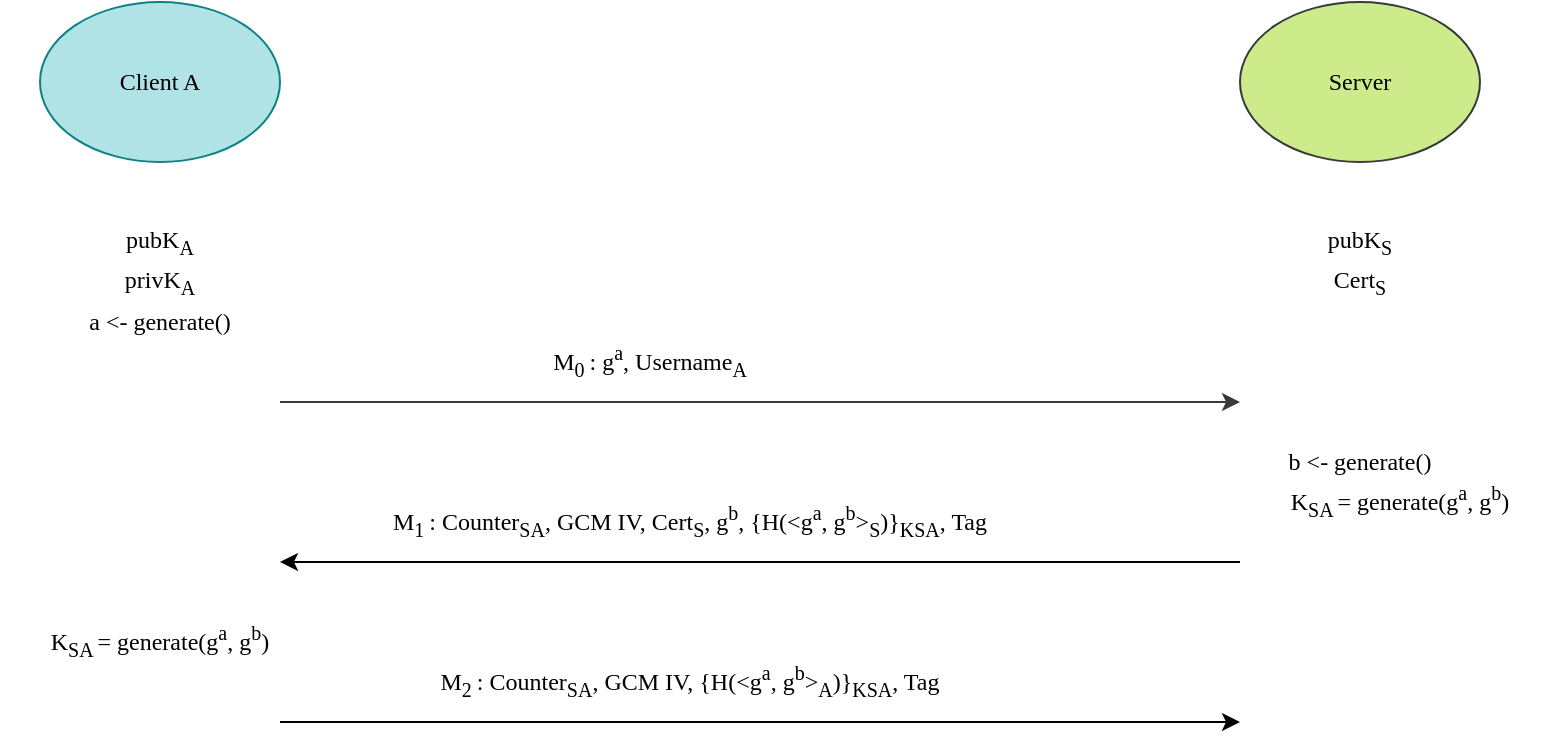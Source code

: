 <mxfile version="14.9.0" type="github" pages="8">
  <diagram id="LhEle41XsYF_ekF16rDQ" name="Log in">
    <mxGraphModel dx="865" dy="408" grid="1" gridSize="10" guides="1" tooltips="1" connect="1" arrows="1" fold="1" page="1" pageScale="1" pageWidth="827" pageHeight="1169" math="0" shadow="0">
      <root>
        <mxCell id="0" />
        <mxCell id="1" parent="0" />
        <mxCell id="uD1TBX6AGUDEOee5m0MO-2" value="Client A" style="ellipse;whiteSpace=wrap;html=1;fontFamily=Times New Roman;fillColor=#b0e3e6;strokeColor=#0e8088;" parent="1" vertex="1">
          <mxGeometry x="40" y="160" width="120" height="80" as="geometry" />
        </mxCell>
        <mxCell id="uD1TBX6AGUDEOee5m0MO-3" value="Server" style="ellipse;whiteSpace=wrap;html=1;fontFamily=Times New Roman;fillColor=#cdeb8b;strokeColor=#36393d;" parent="1" vertex="1">
          <mxGeometry x="640" y="160" width="120" height="80" as="geometry" />
        </mxCell>
        <mxCell id="uD1TBX6AGUDEOee5m0MO-4" value="&lt;div&gt;pubK&lt;sub&gt;A&lt;/sub&gt;&lt;/div&gt;" style="text;html=1;strokeColor=none;fillColor=none;align=center;verticalAlign=middle;whiteSpace=wrap;rounded=0;fontFamily=Times New Roman;" parent="1" vertex="1">
          <mxGeometry x="80" y="270" width="40" height="20" as="geometry" />
        </mxCell>
        <mxCell id="uD1TBX6AGUDEOee5m0MO-5" value="a &amp;lt;- generate()" style="text;html=1;strokeColor=none;fillColor=none;align=center;verticalAlign=middle;whiteSpace=wrap;rounded=0;fontFamily=Times New Roman;" parent="1" vertex="1">
          <mxGeometry x="55" y="310" width="90" height="20" as="geometry" />
        </mxCell>
        <mxCell id="uD1TBX6AGUDEOee5m0MO-6" value="privK&lt;sub&gt;A&lt;/sub&gt;" style="text;html=1;strokeColor=none;fillColor=none;align=center;verticalAlign=middle;whiteSpace=wrap;rounded=0;fontFamily=Times New Roman;" parent="1" vertex="1">
          <mxGeometry x="80" y="290" width="40" height="20" as="geometry" />
        </mxCell>
        <mxCell id="uD1TBX6AGUDEOee5m0MO-7" value="pubK&lt;sub&gt;S&lt;/sub&gt;" style="text;html=1;strokeColor=none;fillColor=none;align=center;verticalAlign=middle;whiteSpace=wrap;rounded=0;fontFamily=Times New Roman;" parent="1" vertex="1">
          <mxGeometry x="680" y="270" width="40" height="20" as="geometry" />
        </mxCell>
        <mxCell id="uD1TBX6AGUDEOee5m0MO-8" value="Cert&lt;sub&gt;S&lt;/sub&gt;" style="text;html=1;strokeColor=none;fillColor=none;align=center;verticalAlign=middle;whiteSpace=wrap;rounded=0;fontFamily=Times New Roman;" parent="1" vertex="1">
          <mxGeometry x="680" y="290" width="40" height="20" as="geometry" />
        </mxCell>
        <mxCell id="uD1TBX6AGUDEOee5m0MO-9" value="" style="endArrow=classic;html=1;fontFamily=Times New Roman;fillColor=#ffcc99;strokeColor=#36393d;" parent="1" edge="1">
          <mxGeometry width="50" height="50" relative="1" as="geometry">
            <mxPoint x="160" y="360" as="sourcePoint" />
            <mxPoint x="640" y="360" as="targetPoint" />
          </mxGeometry>
        </mxCell>
        <mxCell id="uD1TBX6AGUDEOee5m0MO-10" value="M&lt;sub&gt;0 &lt;/sub&gt;: g&lt;sup&gt;a&lt;/sup&gt;, Username&lt;sub&gt;A&lt;/sub&gt;&lt;br&gt;&lt;sub&gt;&lt;/sub&gt;" style="text;html=1;strokeColor=none;fillColor=none;align=center;verticalAlign=middle;whiteSpace=wrap;rounded=0;fontFamily=Times New Roman;" parent="1" vertex="1">
          <mxGeometry x="180" y="330" width="330" height="20" as="geometry" />
        </mxCell>
        <mxCell id="uD1TBX6AGUDEOee5m0MO-11" value="b &amp;lt;- generate()" style="text;html=1;strokeColor=none;fillColor=none;align=center;verticalAlign=middle;whiteSpace=wrap;rounded=0;fontFamily=Times New Roman;" parent="1" vertex="1">
          <mxGeometry x="640" y="380" width="120" height="20" as="geometry" />
        </mxCell>
        <mxCell id="uD1TBX6AGUDEOee5m0MO-12" value="K&lt;sub&gt;SA &lt;/sub&gt;= generate(g&lt;sup&gt;a&lt;/sup&gt;, g&lt;sup&gt;b&lt;/sup&gt;)&lt;br&gt;&lt;sub&gt;&lt;/sub&gt;" style="text;html=1;strokeColor=none;fillColor=none;align=center;verticalAlign=middle;whiteSpace=wrap;rounded=0;fontFamily=Times New Roman;" parent="1" vertex="1">
          <mxGeometry x="640" y="400" width="160" height="20" as="geometry" />
        </mxCell>
        <mxCell id="uD1TBX6AGUDEOee5m0MO-13" value="" style="endArrow=classic;html=1;fontFamily=Times New Roman;" parent="1" edge="1">
          <mxGeometry width="50" height="50" relative="1" as="geometry">
            <mxPoint x="640" y="440" as="sourcePoint" />
            <mxPoint x="160" y="440" as="targetPoint" />
          </mxGeometry>
        </mxCell>
        <mxCell id="uD1TBX6AGUDEOee5m0MO-14" value="M&lt;sub&gt;1 &lt;/sub&gt;: Counter&lt;sub&gt;SA&lt;/sub&gt;, GCM IV, Cert&lt;sub&gt;S&lt;/sub&gt;, g&lt;sup&gt;b&lt;/sup&gt;, {H(&amp;lt;g&lt;sup&gt;a&lt;/sup&gt;, g&lt;sup&gt;b&lt;/sup&gt;&amp;gt;&lt;sub&gt;S&lt;/sub&gt;)}&lt;sub&gt;KSA&lt;/sub&gt;, Tag" style="text;html=1;strokeColor=none;fillColor=none;align=center;verticalAlign=middle;whiteSpace=wrap;rounded=0;fontFamily=Times New Roman;" parent="1" vertex="1">
          <mxGeometry x="190" y="410" width="350" height="20" as="geometry" />
        </mxCell>
        <mxCell id="uD1TBX6AGUDEOee5m0MO-15" value="K&lt;sub&gt;SA &lt;/sub&gt;= generate(g&lt;sup&gt;a&lt;/sup&gt;, g&lt;sup&gt;b&lt;/sup&gt;)&lt;br&gt;&lt;sub&gt;&lt;/sub&gt;" style="text;html=1;strokeColor=none;fillColor=none;align=center;verticalAlign=middle;whiteSpace=wrap;rounded=0;fontFamily=Times New Roman;" parent="1" vertex="1">
          <mxGeometry x="20" y="470" width="160" height="20" as="geometry" />
        </mxCell>
        <mxCell id="uD1TBX6AGUDEOee5m0MO-16" value="" style="endArrow=classic;html=1;fontFamily=Times New Roman;" parent="1" edge="1">
          <mxGeometry width="50" height="50" relative="1" as="geometry">
            <mxPoint x="160" y="520" as="sourcePoint" />
            <mxPoint x="640" y="520" as="targetPoint" />
          </mxGeometry>
        </mxCell>
        <mxCell id="uD1TBX6AGUDEOee5m0MO-17" value="M&lt;sub&gt;2 &lt;/sub&gt;: Counter&lt;sub&gt;SA&lt;/sub&gt;, GCM IV, {H(&amp;lt;g&lt;sup&gt;a&lt;/sup&gt;, g&lt;sup&gt;b&lt;/sup&gt;&amp;gt;&lt;sub&gt;A&lt;/sub&gt;)}&lt;sub&gt;KSA&lt;/sub&gt;, Tag" style="text;html=1;strokeColor=none;fillColor=none;align=center;verticalAlign=middle;whiteSpace=wrap;rounded=0;fontFamily=Times New Roman;" parent="1" vertex="1">
          <mxGeometry x="190" y="490" width="350" height="20" as="geometry" />
        </mxCell>
      </root>
    </mxGraphModel>
  </diagram>
  <diagram id="FhwUpWcg-MCnkNhUiCrb" name="List active users">
    <mxGraphModel dx="734" dy="793" grid="1" gridSize="10" guides="1" tooltips="1" connect="1" arrows="1" fold="1" page="1" pageScale="1" pageWidth="827" pageHeight="1169" math="0" shadow="0">
      <root>
        <mxCell id="H7o45QgiriYexlAKNpfI-0" />
        <mxCell id="H7o45QgiriYexlAKNpfI-1" parent="H7o45QgiriYexlAKNpfI-0" />
        <mxCell id="H7o45QgiriYexlAKNpfI-2" value="List active users" style="rounded=0;whiteSpace=wrap;html=1;" parent="H7o45QgiriYexlAKNpfI-1" vertex="1">
          <mxGeometry x="40" y="40" width="120" height="60" as="geometry" />
        </mxCell>
        <mxCell id="H7o45QgiriYexlAKNpfI-3" value="Client A" style="ellipse;whiteSpace=wrap;html=1;" parent="H7o45QgiriYexlAKNpfI-1" vertex="1">
          <mxGeometry x="40" y="160" width="120" height="80" as="geometry" />
        </mxCell>
        <mxCell id="H7o45QgiriYexlAKNpfI-4" value="Server" style="ellipse;whiteSpace=wrap;html=1;" parent="H7o45QgiriYexlAKNpfI-1" vertex="1">
          <mxGeometry x="640" y="160" width="120" height="80" as="geometry" />
        </mxCell>
        <mxCell id="H7o45QgiriYexlAKNpfI-5" value="&lt;div&gt;K&lt;sub&gt;SA&lt;/sub&gt;&lt;/div&gt;" style="text;html=1;strokeColor=none;fillColor=none;align=center;verticalAlign=middle;whiteSpace=wrap;rounded=0;" parent="H7o45QgiriYexlAKNpfI-1" vertex="1">
          <mxGeometry x="80" y="270" width="40" height="20" as="geometry" />
        </mxCell>
        <mxCell id="H7o45QgiriYexlAKNpfI-6" value="" style="endArrow=classic;html=1;" parent="H7o45QgiriYexlAKNpfI-1" edge="1">
          <mxGeometry width="50" height="50" relative="1" as="geometry">
            <mxPoint x="160" y="360" as="sourcePoint" />
            <mxPoint x="640" y="360" as="targetPoint" />
          </mxGeometry>
        </mxCell>
        <mxCell id="H7o45QgiriYexlAKNpfI-7" value="M&lt;sub&gt;3 &lt;/sub&gt;: count&lt;sub&gt;SA&lt;/sub&gt;, GCM_IV, {usrnm&lt;sub&gt;A&lt;/sub&gt;}&lt;sub&gt;KSA&lt;/sub&gt;, tag&lt;br&gt;&lt;sub&gt;&lt;/sub&gt;" style="text;html=1;strokeColor=none;fillColor=none;align=center;verticalAlign=middle;whiteSpace=wrap;rounded=0;" parent="H7o45QgiriYexlAKNpfI-1" vertex="1">
          <mxGeometry x="188" y="330" width="330" height="20" as="geometry" />
        </mxCell>
        <mxCell id="H7o45QgiriYexlAKNpfI-8" value="" style="endArrow=classic;html=1;" parent="H7o45QgiriYexlAKNpfI-1" edge="1">
          <mxGeometry width="50" height="50" relative="1" as="geometry">
            <mxPoint x="640" y="440" as="sourcePoint" />
            <mxPoint x="160" y="440" as="targetPoint" />
          </mxGeometry>
        </mxCell>
        <mxCell id="H7o45QgiriYexlAKNpfI-9" value="M&lt;sub&gt;4 &lt;/sub&gt;: count&lt;sub&gt;SA&lt;/sub&gt;, GCM_IV, {usrnm&lt;sub&gt;A&lt;/sub&gt;, list_act_usr}&lt;sub&gt;KSA&lt;/sub&gt;, tag&lt;br&gt;&lt;sub&gt;&lt;/sub&gt;" style="text;html=1;strokeColor=none;fillColor=none;align=center;verticalAlign=middle;whiteSpace=wrap;rounded=0;" parent="H7o45QgiriYexlAKNpfI-1" vertex="1">
          <mxGeometry x="188" y="410" width="330" height="20" as="geometry" />
        </mxCell>
        <mxCell id="H7o45QgiriYexlAKNpfI-10" value="&lt;div&gt;K&lt;sub&gt;SA&lt;/sub&gt;&lt;/div&gt;" style="text;html=1;strokeColor=none;fillColor=none;align=center;verticalAlign=middle;whiteSpace=wrap;rounded=0;" parent="H7o45QgiriYexlAKNpfI-1" vertex="1">
          <mxGeometry x="680" y="270" width="40" height="20" as="geometry" />
        </mxCell>
      </root>
    </mxGraphModel>
  </diagram>
  <diagram id="KIE8y7zJoWRbUu2pHSdf" name="Request to talk">
    <mxGraphModel dx="734" dy="793" grid="1" gridSize="10" guides="1" tooltips="1" connect="1" arrows="1" fold="1" page="1" pageScale="1" pageWidth="827" pageHeight="1169" math="0" shadow="0">
      <root>
        <mxCell id="zyYX_dXmBM2zYUuFuZKq-0" />
        <mxCell id="zyYX_dXmBM2zYUuFuZKq-1" parent="zyYX_dXmBM2zYUuFuZKq-0" />
        <mxCell id="zyYX_dXmBM2zYUuFuZKq-2" value="Request to talk" style="rounded=0;whiteSpace=wrap;html=1;" parent="zyYX_dXmBM2zYUuFuZKq-1" vertex="1">
          <mxGeometry x="40" y="40" width="120" height="60" as="geometry" />
        </mxCell>
        <mxCell id="zyYX_dXmBM2zYUuFuZKq-3" value="Client A" style="ellipse;whiteSpace=wrap;html=1;" parent="zyYX_dXmBM2zYUuFuZKq-1" vertex="1">
          <mxGeometry x="40" y="160" width="120" height="80" as="geometry" />
        </mxCell>
        <mxCell id="zyYX_dXmBM2zYUuFuZKq-4" value="Server" style="ellipse;whiteSpace=wrap;html=1;" parent="zyYX_dXmBM2zYUuFuZKq-1" vertex="1">
          <mxGeometry x="640" y="160" width="120" height="80" as="geometry" />
        </mxCell>
        <mxCell id="zyYX_dXmBM2zYUuFuZKq-5" value="&lt;div&gt;K&lt;sub&gt;SA&lt;/sub&gt;&lt;/div&gt;" style="text;html=1;strokeColor=none;fillColor=none;align=center;verticalAlign=middle;whiteSpace=wrap;rounded=0;" parent="zyYX_dXmBM2zYUuFuZKq-1" vertex="1">
          <mxGeometry x="80" y="270" width="40" height="20" as="geometry" />
        </mxCell>
        <mxCell id="zyYX_dXmBM2zYUuFuZKq-6" value="" style="endArrow=classic;html=1;" parent="zyYX_dXmBM2zYUuFuZKq-1" edge="1">
          <mxGeometry width="50" height="50" relative="1" as="geometry">
            <mxPoint x="160" y="360" as="sourcePoint" />
            <mxPoint x="640" y="360" as="targetPoint" />
          </mxGeometry>
        </mxCell>
        <mxCell id="zyYX_dXmBM2zYUuFuZKq-7" value="M&lt;sub&gt;5 &lt;/sub&gt;: count&lt;sub&gt;SA&lt;/sub&gt;, GCM_IV, g&lt;sup&gt;a&#39;&lt;/sup&gt;, {usrnm&lt;sub&gt;A&lt;/sub&gt;, usrnm&lt;sub&gt;B&lt;/sub&gt;}&lt;sub&gt;KSA&lt;/sub&gt;, tag&lt;br&gt;&lt;sub&gt;&lt;/sub&gt;" style="text;html=1;strokeColor=none;fillColor=none;align=center;verticalAlign=middle;whiteSpace=wrap;rounded=0;" parent="zyYX_dXmBM2zYUuFuZKq-1" vertex="1">
          <mxGeometry x="230" y="330" width="330" height="20" as="geometry" />
        </mxCell>
        <mxCell id="zyYX_dXmBM2zYUuFuZKq-8" value="" style="endArrow=classic;html=1;" parent="zyYX_dXmBM2zYUuFuZKq-1" edge="1">
          <mxGeometry width="50" height="50" relative="1" as="geometry">
            <mxPoint x="760" y="400" as="sourcePoint" />
            <mxPoint x="1240" y="400" as="targetPoint" />
          </mxGeometry>
        </mxCell>
        <mxCell id="zyYX_dXmBM2zYUuFuZKq-9" value="&lt;div&gt;K&lt;sub&gt;SA&lt;/sub&gt;&lt;/div&gt;" style="text;html=1;strokeColor=none;fillColor=none;align=center;verticalAlign=middle;whiteSpace=wrap;rounded=0;" parent="zyYX_dXmBM2zYUuFuZKq-1" vertex="1">
          <mxGeometry x="680" y="270" width="40" height="20" as="geometry" />
        </mxCell>
        <mxCell id="zyYX_dXmBM2zYUuFuZKq-10" value="Client B" style="ellipse;whiteSpace=wrap;html=1;" parent="zyYX_dXmBM2zYUuFuZKq-1" vertex="1">
          <mxGeometry x="1240" y="160" width="120" height="80" as="geometry" />
        </mxCell>
        <mxCell id="zyYX_dXmBM2zYUuFuZKq-11" value="&lt;div&gt;K&lt;sub&gt;SB&lt;/sub&gt;&lt;/div&gt;" style="text;html=1;strokeColor=none;fillColor=none;align=center;verticalAlign=middle;whiteSpace=wrap;rounded=0;" parent="zyYX_dXmBM2zYUuFuZKq-1" vertex="1">
          <mxGeometry x="1280" y="270" width="40" height="20" as="geometry" />
        </mxCell>
        <mxCell id="zyYX_dXmBM2zYUuFuZKq-12" value="&lt;div&gt;K&lt;sub&gt;SB&lt;/sub&gt;&lt;/div&gt;" style="text;html=1;strokeColor=none;fillColor=none;align=center;verticalAlign=middle;whiteSpace=wrap;rounded=0;" parent="zyYX_dXmBM2zYUuFuZKq-1" vertex="1">
          <mxGeometry x="680" y="290" width="40" height="20" as="geometry" />
        </mxCell>
        <mxCell id="zyYX_dXmBM2zYUuFuZKq-13" value="a&#39; &amp;lt;- generate()" style="text;html=1;strokeColor=none;fillColor=none;align=center;verticalAlign=middle;whiteSpace=wrap;rounded=0;" parent="zyYX_dXmBM2zYUuFuZKq-1" vertex="1">
          <mxGeometry x="55" y="290" width="90" height="20" as="geometry" />
        </mxCell>
        <mxCell id="zyYX_dXmBM2zYUuFuZKq-14" value="M&lt;sub&gt;6 &lt;/sub&gt;: count&lt;sub&gt;SB&lt;/sub&gt;, GCM_IV, g&lt;sup&gt;a&#39;&lt;/sup&gt;, {usrnm&lt;sub&gt;A&lt;/sub&gt;, usrnm&lt;sub&gt;B&lt;/sub&gt;}&lt;sub&gt;KSB&lt;/sub&gt;, tag&lt;br&gt;&lt;sub&gt;&lt;/sub&gt;" style="text;html=1;strokeColor=none;fillColor=none;align=center;verticalAlign=middle;whiteSpace=wrap;rounded=0;" parent="zyYX_dXmBM2zYUuFuZKq-1" vertex="1">
          <mxGeometry x="827" y="370" width="330" height="20" as="geometry" />
        </mxCell>
      </root>
    </mxGraphModel>
  </diagram>
  <diagram id="A0LU4AbSs2aLFeqk98-N" name="Accept request">
    <mxGraphModel dx="734" dy="793" grid="1" gridSize="10" guides="1" tooltips="1" connect="1" arrows="1" fold="1" page="1" pageScale="1" pageWidth="827" pageHeight="1169" math="0" shadow="0">
      <root>
        <mxCell id="tTUhkLzL1695T1Z43SQa-0" />
        <mxCell id="tTUhkLzL1695T1Z43SQa-1" parent="tTUhkLzL1695T1Z43SQa-0" />
        <mxCell id="OimuBhP0F_zUDiLOYbtP-0" value="Accept request" style="rounded=0;whiteSpace=wrap;html=1;" parent="tTUhkLzL1695T1Z43SQa-1" vertex="1">
          <mxGeometry x="40" y="40" width="120" height="60" as="geometry" />
        </mxCell>
        <mxCell id="OimuBhP0F_zUDiLOYbtP-1" value="Client B" style="ellipse;whiteSpace=wrap;html=1;" parent="tTUhkLzL1695T1Z43SQa-1" vertex="1">
          <mxGeometry x="40" y="160" width="120" height="80" as="geometry" />
        </mxCell>
        <mxCell id="OimuBhP0F_zUDiLOYbtP-2" value="Server" style="ellipse;whiteSpace=wrap;html=1;" parent="tTUhkLzL1695T1Z43SQa-1" vertex="1">
          <mxGeometry x="640" y="160" width="120" height="80" as="geometry" />
        </mxCell>
        <mxCell id="OimuBhP0F_zUDiLOYbtP-3" value="&lt;div&gt;K&lt;sub&gt;SB&lt;/sub&gt;&lt;/div&gt;" style="text;html=1;strokeColor=none;fillColor=none;align=center;verticalAlign=middle;whiteSpace=wrap;rounded=0;" parent="tTUhkLzL1695T1Z43SQa-1" vertex="1">
          <mxGeometry x="80" y="290" width="40" height="20" as="geometry" />
        </mxCell>
        <mxCell id="OimuBhP0F_zUDiLOYbtP-4" value="" style="endArrow=classic;html=1;" parent="tTUhkLzL1695T1Z43SQa-1" edge="1">
          <mxGeometry width="50" height="50" relative="1" as="geometry">
            <mxPoint x="160" y="400" as="sourcePoint" />
            <mxPoint x="640" y="400" as="targetPoint" />
          </mxGeometry>
        </mxCell>
        <mxCell id="OimuBhP0F_zUDiLOYbtP-5" value="M&lt;sub&gt;7 &lt;/sub&gt;: count&lt;sub&gt;SB&lt;/sub&gt;, GCM_IV, g&lt;sup&gt;b&#39;&lt;/sup&gt;, count&lt;sub&gt;AB&lt;/sub&gt;, GCM_IV&lt;sub&gt;AB&lt;/sub&gt;, {H(&amp;lt;g&lt;sup&gt;a&#39;&lt;/sup&gt;, g&lt;sup&gt;b&#39;&lt;/sup&gt;&amp;gt;&lt;sub&gt;B&lt;/sub&gt;)}&lt;sub&gt;KAB&lt;/sub&gt;, tag&lt;sub&gt;AB&lt;/sub&gt;, {usrnm&lt;sub&gt;B&lt;/sub&gt;, usrnm&lt;sub&gt;A&lt;/sub&gt;}&lt;sub&gt;KSB&lt;/sub&gt;, tag&lt;br&gt;&lt;sub&gt;&lt;/sub&gt;" style="text;html=1;strokeColor=none;fillColor=none;align=center;verticalAlign=middle;whiteSpace=wrap;rounded=0;" parent="tTUhkLzL1695T1Z43SQa-1" vertex="1">
          <mxGeometry x="180" y="370" width="440" height="20" as="geometry" />
        </mxCell>
        <mxCell id="OimuBhP0F_zUDiLOYbtP-6" value="" style="endArrow=classic;html=1;" parent="tTUhkLzL1695T1Z43SQa-1" edge="1">
          <mxGeometry width="50" height="50" relative="1" as="geometry">
            <mxPoint x="760" y="440" as="sourcePoint" />
            <mxPoint x="1240" y="440" as="targetPoint" />
          </mxGeometry>
        </mxCell>
        <mxCell id="OimuBhP0F_zUDiLOYbtP-7" value="&lt;div&gt;K&lt;sub&gt;SA&lt;/sub&gt;&lt;/div&gt;" style="text;html=1;strokeColor=none;fillColor=none;align=center;verticalAlign=middle;whiteSpace=wrap;rounded=0;" parent="tTUhkLzL1695T1Z43SQa-1" vertex="1">
          <mxGeometry x="680" y="270" width="40" height="20" as="geometry" />
        </mxCell>
        <mxCell id="OimuBhP0F_zUDiLOYbtP-8" value="Client A" style="ellipse;whiteSpace=wrap;html=1;" parent="tTUhkLzL1695T1Z43SQa-1" vertex="1">
          <mxGeometry x="1240" y="160" width="120" height="80" as="geometry" />
        </mxCell>
        <mxCell id="OimuBhP0F_zUDiLOYbtP-9" value="&lt;div&gt;K&lt;sub&gt;SA&lt;/sub&gt;&lt;/div&gt;" style="text;html=1;strokeColor=none;fillColor=none;align=center;verticalAlign=middle;whiteSpace=wrap;rounded=0;" parent="tTUhkLzL1695T1Z43SQa-1" vertex="1">
          <mxGeometry x="1280" y="290" width="40" height="20" as="geometry" />
        </mxCell>
        <mxCell id="OimuBhP0F_zUDiLOYbtP-10" value="&lt;div&gt;K&lt;sub&gt;SB&lt;/sub&gt;&lt;/div&gt;" style="text;html=1;strokeColor=none;fillColor=none;align=center;verticalAlign=middle;whiteSpace=wrap;rounded=0;" parent="tTUhkLzL1695T1Z43SQa-1" vertex="1">
          <mxGeometry x="680" y="290" width="40" height="20" as="geometry" />
        </mxCell>
        <mxCell id="OimuBhP0F_zUDiLOYbtP-13" value="b&#39; &amp;lt;- generate()" style="text;html=1;strokeColor=none;fillColor=none;align=center;verticalAlign=middle;whiteSpace=wrap;rounded=0;" parent="tTUhkLzL1695T1Z43SQa-1" vertex="1">
          <mxGeometry x="40" y="310" width="120" height="20" as="geometry" />
        </mxCell>
        <mxCell id="OimuBhP0F_zUDiLOYbtP-14" value="K&lt;sub&gt;AB&lt;/sub&gt; = generate(g&lt;sup&gt;a&#39;&lt;/sup&gt;, g&lt;sup&gt;b&#39;&lt;/sup&gt;)" style="text;html=1;strokeColor=none;fillColor=none;align=center;verticalAlign=middle;whiteSpace=wrap;rounded=0;" parent="tTUhkLzL1695T1Z43SQa-1" vertex="1">
          <mxGeometry x="20" y="330" width="160" height="20" as="geometry" />
        </mxCell>
        <mxCell id="OimuBhP0F_zUDiLOYbtP-15" value="M&lt;sub&gt;8 &lt;/sub&gt;: count&lt;sub&gt;SA&lt;/sub&gt;, GCM_IV, g&lt;sup&gt;b&#39;&lt;/sup&gt;, pubK&lt;sub&gt;B&lt;/sub&gt;, count&lt;sub&gt;AB&lt;/sub&gt;, GCM_IV&lt;sub&gt;AB&lt;/sub&gt;, {H(&amp;lt;g&lt;sup&gt;a&#39;&lt;/sup&gt;, g&lt;sup&gt;b&#39;&lt;/sup&gt;&amp;gt;&lt;sub&gt;B&lt;/sub&gt;)}&lt;sub&gt;KAB&lt;/sub&gt;, tag&lt;sub&gt;AB&lt;/sub&gt;, {usrnm&lt;sub&gt;B&lt;/sub&gt;, usrnm&lt;sub&gt;A&lt;/sub&gt;}&lt;sub&gt;KSA&lt;/sub&gt;, tag&lt;br&gt;&lt;sub&gt;&lt;/sub&gt;" style="text;html=1;strokeColor=none;fillColor=none;align=center;verticalAlign=middle;whiteSpace=wrap;rounded=0;" parent="tTUhkLzL1695T1Z43SQa-1" vertex="1">
          <mxGeometry x="760" y="410" width="440" height="20" as="geometry" />
        </mxCell>
        <mxCell id="OimuBhP0F_zUDiLOYbtP-16" value="K&lt;sub&gt;AB&lt;/sub&gt; = generate(g&lt;sup&gt;a&#39;&lt;/sup&gt;, g&lt;sup&gt;b&#39;&lt;/sup&gt;)" style="text;html=1;strokeColor=none;fillColor=none;align=center;verticalAlign=middle;whiteSpace=wrap;rounded=0;" parent="tTUhkLzL1695T1Z43SQa-1" vertex="1">
          <mxGeometry x="1220" y="470" width="160" height="20" as="geometry" />
        </mxCell>
        <mxCell id="OimuBhP0F_zUDiLOYbtP-17" value="" style="endArrow=classic;html=1;" parent="tTUhkLzL1695T1Z43SQa-1" edge="1">
          <mxGeometry width="50" height="50" relative="1" as="geometry">
            <mxPoint x="1240" y="520" as="sourcePoint" />
            <mxPoint x="760" y="520" as="targetPoint" />
          </mxGeometry>
        </mxCell>
        <mxCell id="OimuBhP0F_zUDiLOYbtP-18" value="M&lt;sub&gt;9 &lt;/sub&gt;: count&lt;sub&gt;SA&lt;/sub&gt;, GCM_IV, count&lt;sub&gt;AB&lt;/sub&gt;, GCM_IV&lt;sub&gt;AB&lt;/sub&gt;, {H(&amp;lt;g&lt;sup&gt;a&#39;&lt;/sup&gt;, g&lt;sup&gt;b&#39;&lt;/sup&gt;&amp;gt;&lt;sub&gt;A&lt;/sub&gt;)}&lt;sub&gt;KAB&lt;/sub&gt;, tag&lt;sub&gt;AB&lt;/sub&gt;, {usrnm&lt;sub&gt;A&lt;/sub&gt;, usrnm&lt;sub&gt;B&lt;/sub&gt;}&lt;sub&gt;KSA&lt;/sub&gt;, tag&lt;br&gt;&lt;sub&gt;&lt;/sub&gt;" style="text;html=1;strokeColor=none;fillColor=none;align=center;verticalAlign=middle;whiteSpace=wrap;rounded=0;" parent="tTUhkLzL1695T1Z43SQa-1" vertex="1">
          <mxGeometry x="770" y="480" width="410" height="20" as="geometry" />
        </mxCell>
        <mxCell id="OimuBhP0F_zUDiLOYbtP-19" value="" style="endArrow=classic;html=1;" parent="tTUhkLzL1695T1Z43SQa-1" edge="1">
          <mxGeometry width="50" height="50" relative="1" as="geometry">
            <mxPoint x="640" y="560" as="sourcePoint" />
            <mxPoint x="160" y="560" as="targetPoint" />
          </mxGeometry>
        </mxCell>
        <mxCell id="OimuBhP0F_zUDiLOYbtP-20" value="M&lt;sub&gt;10 &lt;/sub&gt;: count&lt;sub&gt;SB&lt;/sub&gt;, GCM_IV, pubK&lt;sub&gt;A&lt;/sub&gt;, count&lt;sub&gt;AB&lt;/sub&gt;, GCM_IV&lt;sub&gt;AB&lt;/sub&gt;, {H(&amp;lt;g&lt;sup&gt;a&#39;&lt;/sup&gt;, g&lt;sup&gt;b&#39;&lt;/sup&gt;&amp;gt;&lt;sub&gt;A&lt;/sub&gt;)}&lt;sub&gt;KAB&lt;/sub&gt;, tag&lt;sub&gt;AB&lt;/sub&gt;, {usrnm&lt;sub&gt;A&lt;/sub&gt;, usrnm&lt;sub&gt;B&lt;/sub&gt;}&lt;sub&gt;KSB&lt;/sub&gt;, tag&lt;br&gt;&lt;sub&gt;&lt;/sub&gt;" style="text;html=1;strokeColor=none;fillColor=none;align=center;verticalAlign=middle;whiteSpace=wrap;rounded=0;" parent="tTUhkLzL1695T1Z43SQa-1" vertex="1">
          <mxGeometry x="170" y="520" width="410" height="20" as="geometry" />
        </mxCell>
        <mxCell id="OimuBhP0F_zUDiLOYbtP-22" value="pubK&lt;sub&gt;B&lt;/sub&gt;" style="text;html=1;strokeColor=none;fillColor=none;align=center;verticalAlign=middle;whiteSpace=wrap;rounded=0;" parent="tTUhkLzL1695T1Z43SQa-1" vertex="1">
          <mxGeometry x="80" y="270" width="40" height="20" as="geometry" />
        </mxCell>
        <mxCell id="OimuBhP0F_zUDiLOYbtP-23" value="pubK&lt;sub&gt;A&lt;/sub&gt;" style="text;html=1;strokeColor=none;fillColor=none;align=center;verticalAlign=middle;whiteSpace=wrap;rounded=0;" parent="tTUhkLzL1695T1Z43SQa-1" vertex="1">
          <mxGeometry x="1280" y="270" width="40" height="20" as="geometry" />
        </mxCell>
      </root>
    </mxGraphModel>
  </diagram>
  <diagram id="im0a7rpR9fNtSzVjaVaa" name="Deny Request">
    <mxGraphModel dx="734" dy="793" grid="1" gridSize="10" guides="1" tooltips="1" connect="1" arrows="1" fold="1" page="1" pageScale="1" pageWidth="827" pageHeight="1169" math="0" shadow="0">
      <root>
        <mxCell id="wAaxt-7aKrzquq9wWwov-0" />
        <mxCell id="wAaxt-7aKrzquq9wWwov-1" parent="wAaxt-7aKrzquq9wWwov-0" />
        <mxCell id="8vEM-W5zM-D-zcRJEEKR-0" value="Deny request" style="rounded=0;whiteSpace=wrap;html=1;" vertex="1" parent="wAaxt-7aKrzquq9wWwov-1">
          <mxGeometry x="40" y="40" width="120" height="60" as="geometry" />
        </mxCell>
        <mxCell id="8vEM-W5zM-D-zcRJEEKR-1" value="Client B" style="ellipse;whiteSpace=wrap;html=1;" vertex="1" parent="wAaxt-7aKrzquq9wWwov-1">
          <mxGeometry x="40" y="160" width="120" height="80" as="geometry" />
        </mxCell>
        <mxCell id="8vEM-W5zM-D-zcRJEEKR-2" value="Server" style="ellipse;whiteSpace=wrap;html=1;" vertex="1" parent="wAaxt-7aKrzquq9wWwov-1">
          <mxGeometry x="640" y="160" width="120" height="80" as="geometry" />
        </mxCell>
        <mxCell id="8vEM-W5zM-D-zcRJEEKR-3" value="&lt;div&gt;K&lt;sub&gt;SB&lt;/sub&gt;&lt;/div&gt;" style="text;html=1;strokeColor=none;fillColor=none;align=center;verticalAlign=middle;whiteSpace=wrap;rounded=0;" vertex="1" parent="wAaxt-7aKrzquq9wWwov-1">
          <mxGeometry x="80" y="270" width="40" height="20" as="geometry" />
        </mxCell>
        <mxCell id="8vEM-W5zM-D-zcRJEEKR-4" value="" style="endArrow=classic;html=1;" edge="1" parent="wAaxt-7aKrzquq9wWwov-1">
          <mxGeometry width="50" height="50" relative="1" as="geometry">
            <mxPoint x="160" y="360" as="sourcePoint" />
            <mxPoint x="640" y="360" as="targetPoint" />
          </mxGeometry>
        </mxCell>
        <mxCell id="8vEM-W5zM-D-zcRJEEKR-5" value="M&lt;sub&gt;11 &lt;/sub&gt;: count&lt;sub&gt;SB&lt;/sub&gt;, GCM_IV, {usrnm&lt;sub&gt;B&lt;/sub&gt;, usrnm&lt;sub&gt;A&lt;/sub&gt;}&lt;sub&gt;KSB&lt;/sub&gt;, tag&lt;br&gt;&lt;sub&gt;&lt;/sub&gt;" style="text;html=1;strokeColor=none;fillColor=none;align=center;verticalAlign=middle;whiteSpace=wrap;rounded=0;" vertex="1" parent="wAaxt-7aKrzquq9wWwov-1">
          <mxGeometry x="180" y="330" width="440" height="20" as="geometry" />
        </mxCell>
        <mxCell id="8vEM-W5zM-D-zcRJEEKR-6" value="" style="endArrow=classic;html=1;" edge="1" parent="wAaxt-7aKrzquq9wWwov-1">
          <mxGeometry width="50" height="50" relative="1" as="geometry">
            <mxPoint x="760" y="400" as="sourcePoint" />
            <mxPoint x="1240" y="400" as="targetPoint" />
          </mxGeometry>
        </mxCell>
        <mxCell id="8vEM-W5zM-D-zcRJEEKR-7" value="&lt;div&gt;K&lt;sub&gt;SA&lt;/sub&gt;&lt;/div&gt;" style="text;html=1;strokeColor=none;fillColor=none;align=center;verticalAlign=middle;whiteSpace=wrap;rounded=0;" vertex="1" parent="wAaxt-7aKrzquq9wWwov-1">
          <mxGeometry x="680" y="270" width="40" height="20" as="geometry" />
        </mxCell>
        <mxCell id="8vEM-W5zM-D-zcRJEEKR-8" value="Client A" style="ellipse;whiteSpace=wrap;html=1;" vertex="1" parent="wAaxt-7aKrzquq9wWwov-1">
          <mxGeometry x="1240" y="160" width="120" height="80" as="geometry" />
        </mxCell>
        <mxCell id="8vEM-W5zM-D-zcRJEEKR-9" value="&lt;div&gt;K&lt;sub&gt;SA&lt;/sub&gt;&lt;/div&gt;" style="text;html=1;strokeColor=none;fillColor=none;align=center;verticalAlign=middle;whiteSpace=wrap;rounded=0;" vertex="1" parent="wAaxt-7aKrzquq9wWwov-1">
          <mxGeometry x="1280" y="270" width="40" height="20" as="geometry" />
        </mxCell>
        <mxCell id="8vEM-W5zM-D-zcRJEEKR-10" value="&lt;div&gt;K&lt;sub&gt;SB&lt;/sub&gt;&lt;/div&gt;" style="text;html=1;strokeColor=none;fillColor=none;align=center;verticalAlign=middle;whiteSpace=wrap;rounded=0;" vertex="1" parent="wAaxt-7aKrzquq9wWwov-1">
          <mxGeometry x="680" y="290" width="40" height="20" as="geometry" />
        </mxCell>
        <mxCell id="8vEM-W5zM-D-zcRJEEKR-13" value="M&lt;sub&gt;12 &lt;/sub&gt;: count&lt;sub&gt;SA&lt;/sub&gt;, GCM_IV, {usrnm&lt;sub&gt;B&lt;/sub&gt;, usrnm&lt;sub&gt;A&lt;/sub&gt;}&lt;sub&gt;KSA&lt;/sub&gt;, tag&lt;br&gt;&lt;sub&gt;&lt;/sub&gt;" style="text;html=1;strokeColor=none;fillColor=none;align=center;verticalAlign=middle;whiteSpace=wrap;rounded=0;" vertex="1" parent="wAaxt-7aKrzquq9wWwov-1">
          <mxGeometry x="760" y="370" width="440" height="20" as="geometry" />
        </mxCell>
      </root>
    </mxGraphModel>
  </diagram>
  <diagram id="cTqT3_OYHKqR19EoKgiK" name="Chat">
    <mxGraphModel dx="734" dy="793" grid="1" gridSize="10" guides="1" tooltips="1" connect="1" arrows="1" fold="1" page="1" pageScale="1" pageWidth="827" pageHeight="1169" math="0" shadow="0">
      <root>
        <mxCell id="mWpJP52-r5iqZgL0vQFt-0" />
        <mxCell id="mWpJP52-r5iqZgL0vQFt-1" parent="mWpJP52-r5iqZgL0vQFt-0" />
        <mxCell id="7r0RE1m_FiqgE6tYmdgr-0" value="Chat" style="rounded=0;whiteSpace=wrap;html=1;" vertex="1" parent="mWpJP52-r5iqZgL0vQFt-1">
          <mxGeometry x="40" y="40" width="120" height="60" as="geometry" />
        </mxCell>
        <mxCell id="7r0RE1m_FiqgE6tYmdgr-1" value="Client A" style="ellipse;whiteSpace=wrap;html=1;" vertex="1" parent="mWpJP52-r5iqZgL0vQFt-1">
          <mxGeometry x="40" y="160" width="120" height="80" as="geometry" />
        </mxCell>
        <mxCell id="7r0RE1m_FiqgE6tYmdgr-2" value="Server" style="ellipse;whiteSpace=wrap;html=1;" vertex="1" parent="mWpJP52-r5iqZgL0vQFt-1">
          <mxGeometry x="640" y="160" width="120" height="80" as="geometry" />
        </mxCell>
        <mxCell id="7r0RE1m_FiqgE6tYmdgr-3" value="&lt;div&gt;K&lt;sub&gt;SB&lt;/sub&gt;&lt;/div&gt;" style="text;html=1;strokeColor=none;fillColor=none;align=center;verticalAlign=middle;whiteSpace=wrap;rounded=0;" vertex="1" parent="mWpJP52-r5iqZgL0vQFt-1">
          <mxGeometry x="80" y="270" width="40" height="20" as="geometry" />
        </mxCell>
        <mxCell id="7r0RE1m_FiqgE6tYmdgr-4" value="" style="endArrow=classic;html=1;" edge="1" parent="mWpJP52-r5iqZgL0vQFt-1">
          <mxGeometry width="50" height="50" relative="1" as="geometry">
            <mxPoint x="161" y="360" as="sourcePoint" />
            <mxPoint x="641" y="360" as="targetPoint" />
          </mxGeometry>
        </mxCell>
        <mxCell id="7r0RE1m_FiqgE6tYmdgr-5" value="M&lt;sub&gt;13 &lt;/sub&gt;: count&lt;sub&gt;SA&lt;/sub&gt;, GCM_IV, count&lt;sub&gt;AB&lt;/sub&gt;, GCM_IV&lt;sub&gt;AB&lt;/sub&gt;, {msg}&lt;sub&gt;KAB&lt;/sub&gt;, tag&lt;sub&gt;AB&lt;/sub&gt;, {usrnm&lt;sub&gt;B&lt;/sub&gt;, usrnm&lt;sub&gt;A&lt;/sub&gt;}&lt;sub&gt;KSA&lt;/sub&gt;, tag&lt;br&gt;&lt;sub&gt;&lt;/sub&gt;" style="text;html=1;strokeColor=none;fillColor=none;align=center;verticalAlign=middle;whiteSpace=wrap;rounded=0;" vertex="1" parent="mWpJP52-r5iqZgL0vQFt-1">
          <mxGeometry x="150" y="330" width="499" height="20" as="geometry" />
        </mxCell>
        <mxCell id="7r0RE1m_FiqgE6tYmdgr-6" value="" style="endArrow=classic;html=1;" edge="1" parent="mWpJP52-r5iqZgL0vQFt-1">
          <mxGeometry width="50" height="50" relative="1" as="geometry">
            <mxPoint x="761" y="400" as="sourcePoint" />
            <mxPoint x="1241" y="400" as="targetPoint" />
          </mxGeometry>
        </mxCell>
        <mxCell id="7r0RE1m_FiqgE6tYmdgr-7" value="&lt;div&gt;K&lt;sub&gt;SA&lt;/sub&gt;&lt;/div&gt;" style="text;html=1;strokeColor=none;fillColor=none;align=center;verticalAlign=middle;whiteSpace=wrap;rounded=0;" vertex="1" parent="mWpJP52-r5iqZgL0vQFt-1">
          <mxGeometry x="680" y="270" width="40" height="20" as="geometry" />
        </mxCell>
        <mxCell id="7r0RE1m_FiqgE6tYmdgr-8" value="Client B" style="ellipse;whiteSpace=wrap;html=1;" vertex="1" parent="mWpJP52-r5iqZgL0vQFt-1">
          <mxGeometry x="1240" y="160" width="120" height="80" as="geometry" />
        </mxCell>
        <mxCell id="7r0RE1m_FiqgE6tYmdgr-9" value="&lt;div&gt;K&lt;sub&gt;SA&lt;/sub&gt;&lt;/div&gt;" style="text;html=1;strokeColor=none;fillColor=none;align=center;verticalAlign=middle;whiteSpace=wrap;rounded=0;" vertex="1" parent="mWpJP52-r5iqZgL0vQFt-1">
          <mxGeometry x="1280" y="270" width="40" height="20" as="geometry" />
        </mxCell>
        <mxCell id="7r0RE1m_FiqgE6tYmdgr-10" value="&lt;div&gt;K&lt;sub&gt;SB&lt;/sub&gt;&lt;/div&gt;" style="text;html=1;strokeColor=none;fillColor=none;align=center;verticalAlign=middle;whiteSpace=wrap;rounded=0;" vertex="1" parent="mWpJP52-r5iqZgL0vQFt-1">
          <mxGeometry x="680" y="290" width="40" height="20" as="geometry" />
        </mxCell>
        <mxCell id="7r0RE1m_FiqgE6tYmdgr-13" value="M&lt;sub&gt;14 &lt;/sub&gt;: count&lt;sub&gt;SB&lt;/sub&gt;, GCM_IV, count&lt;sub&gt;AB&lt;/sub&gt;, GCM_IV&lt;sub&gt;AB&lt;/sub&gt;, {msg}&lt;sub&gt;KAB&lt;/sub&gt;, tag&lt;sub&gt;AB&lt;/sub&gt;, {usrnm&lt;sub&gt;A&lt;/sub&gt;, usrnm&lt;sub&gt;B&lt;/sub&gt;}&lt;sub&gt;KSB&lt;/sub&gt;, tag&lt;br&gt;&lt;sub&gt;&lt;/sub&gt;" style="text;html=1;strokeColor=none;fillColor=none;align=center;verticalAlign=middle;whiteSpace=wrap;rounded=0;" vertex="1" parent="mWpJP52-r5iqZgL0vQFt-1">
          <mxGeometry x="760" y="370" width="489" height="20" as="geometry" />
        </mxCell>
        <mxCell id="7r0RE1m_FiqgE6tYmdgr-21" value="&lt;div&gt;K&lt;sub&gt;AB&lt;/sub&gt;&lt;/div&gt;" style="text;html=1;strokeColor=none;fillColor=none;align=center;verticalAlign=middle;whiteSpace=wrap;rounded=0;" vertex="1" parent="mWpJP52-r5iqZgL0vQFt-1">
          <mxGeometry x="1280" y="290" width="40" height="20" as="geometry" />
        </mxCell>
        <mxCell id="7r0RE1m_FiqgE6tYmdgr-22" value="&lt;div&gt;K&lt;sub&gt;AB&lt;/sub&gt;&lt;/div&gt;" style="text;html=1;strokeColor=none;fillColor=none;align=center;verticalAlign=middle;whiteSpace=wrap;rounded=0;" vertex="1" parent="mWpJP52-r5iqZgL0vQFt-1">
          <mxGeometry x="80" y="290" width="40" height="20" as="geometry" />
        </mxCell>
      </root>
    </mxGraphModel>
  </diagram>
  <diagram id="sKFsOxBvyMSrwdC-n-m9" name="End conversation">
    <mxGraphModel dx="734" dy="793" grid="1" gridSize="10" guides="1" tooltips="1" connect="1" arrows="1" fold="1" page="1" pageScale="1" pageWidth="827" pageHeight="1169" math="0" shadow="0">
      <root>
        <mxCell id="w3nAfuZcZWdAdGr6R6Ws-0" />
        <mxCell id="w3nAfuZcZWdAdGr6R6Ws-1" parent="w3nAfuZcZWdAdGr6R6Ws-0" />
        <mxCell id="aHUs6R6WtSlHPSRB8DKu-0" value="End conversation" style="rounded=0;whiteSpace=wrap;html=1;" vertex="1" parent="w3nAfuZcZWdAdGr6R6Ws-1">
          <mxGeometry x="40" y="40" width="120" height="60" as="geometry" />
        </mxCell>
        <mxCell id="aHUs6R6WtSlHPSRB8DKu-1" value="Client A" style="ellipse;whiteSpace=wrap;html=1;" vertex="1" parent="w3nAfuZcZWdAdGr6R6Ws-1">
          <mxGeometry x="40" y="160" width="120" height="80" as="geometry" />
        </mxCell>
        <mxCell id="aHUs6R6WtSlHPSRB8DKu-2" value="Server" style="ellipse;whiteSpace=wrap;html=1;" vertex="1" parent="w3nAfuZcZWdAdGr6R6Ws-1">
          <mxGeometry x="640" y="160" width="120" height="80" as="geometry" />
        </mxCell>
        <mxCell id="aHUs6R6WtSlHPSRB8DKu-3" value="&lt;div&gt;K&lt;sub&gt;SA&lt;/sub&gt;&lt;/div&gt;" style="text;html=1;strokeColor=none;fillColor=none;align=center;verticalAlign=middle;whiteSpace=wrap;rounded=0;" vertex="1" parent="w3nAfuZcZWdAdGr6R6Ws-1">
          <mxGeometry x="80" y="270" width="40" height="20" as="geometry" />
        </mxCell>
        <mxCell id="aHUs6R6WtSlHPSRB8DKu-4" value="" style="endArrow=classic;html=1;" edge="1" parent="w3nAfuZcZWdAdGr6R6Ws-1">
          <mxGeometry width="50" height="50" relative="1" as="geometry">
            <mxPoint x="160" y="360" as="sourcePoint" />
            <mxPoint x="640" y="360" as="targetPoint" />
          </mxGeometry>
        </mxCell>
        <mxCell id="aHUs6R6WtSlHPSRB8DKu-5" value="M&lt;sub&gt;15 &lt;/sub&gt;: count&lt;sub&gt;SA&lt;/sub&gt;, GCM_IV, {usrnm&lt;sub&gt;A&lt;/sub&gt;, usrnm&lt;sub&gt;B&lt;/sub&gt;}&lt;sub&gt;KSA&lt;/sub&gt;, tag&lt;br&gt;&lt;sub&gt;&lt;/sub&gt;" style="text;html=1;strokeColor=none;fillColor=none;align=center;verticalAlign=middle;whiteSpace=wrap;rounded=0;" vertex="1" parent="w3nAfuZcZWdAdGr6R6Ws-1">
          <mxGeometry x="230" y="330" width="330" height="20" as="geometry" />
        </mxCell>
        <mxCell id="aHUs6R6WtSlHPSRB8DKu-6" value="" style="endArrow=classic;html=1;" edge="1" parent="w3nAfuZcZWdAdGr6R6Ws-1">
          <mxGeometry width="50" height="50" relative="1" as="geometry">
            <mxPoint x="760" y="400" as="sourcePoint" />
            <mxPoint x="1240" y="400" as="targetPoint" />
          </mxGeometry>
        </mxCell>
        <mxCell id="aHUs6R6WtSlHPSRB8DKu-7" value="&lt;div&gt;K&lt;sub&gt;SA&lt;/sub&gt;&lt;/div&gt;" style="text;html=1;strokeColor=none;fillColor=none;align=center;verticalAlign=middle;whiteSpace=wrap;rounded=0;" vertex="1" parent="w3nAfuZcZWdAdGr6R6Ws-1">
          <mxGeometry x="680" y="270" width="40" height="20" as="geometry" />
        </mxCell>
        <mxCell id="aHUs6R6WtSlHPSRB8DKu-8" value="Client B" style="ellipse;whiteSpace=wrap;html=1;" vertex="1" parent="w3nAfuZcZWdAdGr6R6Ws-1">
          <mxGeometry x="1240" y="160" width="120" height="80" as="geometry" />
        </mxCell>
        <mxCell id="aHUs6R6WtSlHPSRB8DKu-9" value="&lt;div&gt;K&lt;sub&gt;SB&lt;/sub&gt;&lt;/div&gt;" style="text;html=1;strokeColor=none;fillColor=none;align=center;verticalAlign=middle;whiteSpace=wrap;rounded=0;" vertex="1" parent="w3nAfuZcZWdAdGr6R6Ws-1">
          <mxGeometry x="1280" y="270" width="40" height="20" as="geometry" />
        </mxCell>
        <mxCell id="aHUs6R6WtSlHPSRB8DKu-10" value="&lt;div&gt;K&lt;sub&gt;SB&lt;/sub&gt;&lt;/div&gt;" style="text;html=1;strokeColor=none;fillColor=none;align=center;verticalAlign=middle;whiteSpace=wrap;rounded=0;" vertex="1" parent="w3nAfuZcZWdAdGr6R6Ws-1">
          <mxGeometry x="680" y="290" width="40" height="20" as="geometry" />
        </mxCell>
        <mxCell id="aHUs6R6WtSlHPSRB8DKu-11" value="K&lt;sub&gt;AB&lt;/sub&gt;" style="text;html=1;strokeColor=none;fillColor=none;align=center;verticalAlign=middle;whiteSpace=wrap;rounded=0;" vertex="1" parent="w3nAfuZcZWdAdGr6R6Ws-1">
          <mxGeometry x="55" y="290" width="90" height="20" as="geometry" />
        </mxCell>
        <mxCell id="aHUs6R6WtSlHPSRB8DKu-12" value="M&lt;sub&gt;16 &lt;/sub&gt;: count&lt;sub&gt;SB&lt;/sub&gt;, GCM_IV, {usrnm&lt;sub&gt;A&lt;/sub&gt;, usrnm&lt;sub&gt;B&lt;/sub&gt;}&lt;sub&gt;KSB&lt;/sub&gt;, tag&lt;br&gt;&lt;sub&gt;&lt;/sub&gt;" style="text;html=1;strokeColor=none;fillColor=none;align=center;verticalAlign=middle;whiteSpace=wrap;rounded=0;" vertex="1" parent="w3nAfuZcZWdAdGr6R6Ws-1">
          <mxGeometry x="827" y="370" width="330" height="20" as="geometry" />
        </mxCell>
        <mxCell id="aHUs6R6WtSlHPSRB8DKu-13" value="&lt;div&gt;K&lt;sub&gt;AB&lt;/sub&gt;&lt;/div&gt;" style="text;html=1;strokeColor=none;fillColor=none;align=center;verticalAlign=middle;whiteSpace=wrap;rounded=0;" vertex="1" parent="w3nAfuZcZWdAdGr6R6Ws-1">
          <mxGeometry x="1280" y="290" width="40" height="20" as="geometry" />
        </mxCell>
      </root>
    </mxGraphModel>
  </diagram>
  <diagram id="ZN_Tm4GJBc98BanI88vg" name="Log out">
    <mxGraphModel dx="734" dy="793" grid="1" gridSize="10" guides="1" tooltips="1" connect="1" arrows="1" fold="1" page="1" pageScale="1" pageWidth="827" pageHeight="1169" math="0" shadow="0">
      <root>
        <mxCell id="sOUccfwO9fwn4C0idRBJ-0" />
        <mxCell id="sOUccfwO9fwn4C0idRBJ-1" parent="sOUccfwO9fwn4C0idRBJ-0" />
        <mxCell id="4bo3Z61GHVKdU35xB2IV-0" value="Log out" style="rounded=0;whiteSpace=wrap;html=1;" vertex="1" parent="sOUccfwO9fwn4C0idRBJ-1">
          <mxGeometry x="40" y="40" width="120" height="60" as="geometry" />
        </mxCell>
        <mxCell id="4bo3Z61GHVKdU35xB2IV-1" value="Client A" style="ellipse;whiteSpace=wrap;html=1;" vertex="1" parent="sOUccfwO9fwn4C0idRBJ-1">
          <mxGeometry x="40" y="160" width="120" height="80" as="geometry" />
        </mxCell>
        <mxCell id="4bo3Z61GHVKdU35xB2IV-2" value="Server" style="ellipse;whiteSpace=wrap;html=1;" vertex="1" parent="sOUccfwO9fwn4C0idRBJ-1">
          <mxGeometry x="640" y="160" width="120" height="80" as="geometry" />
        </mxCell>
        <mxCell id="4bo3Z61GHVKdU35xB2IV-3" value="&lt;div&gt;K&lt;sub&gt;SA&lt;/sub&gt;&lt;/div&gt;" style="text;html=1;strokeColor=none;fillColor=none;align=center;verticalAlign=middle;whiteSpace=wrap;rounded=0;" vertex="1" parent="sOUccfwO9fwn4C0idRBJ-1">
          <mxGeometry x="80" y="270" width="40" height="20" as="geometry" />
        </mxCell>
        <mxCell id="4bo3Z61GHVKdU35xB2IV-8" value="" style="endArrow=classic;html=1;" edge="1" parent="sOUccfwO9fwn4C0idRBJ-1">
          <mxGeometry width="50" height="50" relative="1" as="geometry">
            <mxPoint x="160" y="360" as="sourcePoint" />
            <mxPoint x="640" y="360" as="targetPoint" />
          </mxGeometry>
        </mxCell>
        <mxCell id="4bo3Z61GHVKdU35xB2IV-9" value="M&lt;sub&gt;17 &lt;/sub&gt;: count&lt;sub&gt;SA&lt;/sub&gt;, {usrnm&lt;sub&gt;A&lt;/sub&gt;}&lt;sub&gt;KSA&lt;/sub&gt;, tag&lt;br&gt;&lt;sub&gt;&lt;/sub&gt;" style="text;html=1;strokeColor=none;fillColor=none;align=center;verticalAlign=middle;whiteSpace=wrap;rounded=0;" vertex="1" parent="sOUccfwO9fwn4C0idRBJ-1">
          <mxGeometry x="180" y="330" width="330" height="20" as="geometry" />
        </mxCell>
        <mxCell id="4bo3Z61GHVKdU35xB2IV-16" value="&lt;div&gt;K&lt;sub&gt;SA&lt;/sub&gt;&lt;/div&gt;" style="text;html=1;strokeColor=none;fillColor=none;align=center;verticalAlign=middle;whiteSpace=wrap;rounded=0;" vertex="1" parent="sOUccfwO9fwn4C0idRBJ-1">
          <mxGeometry x="680" y="270" width="40" height="20" as="geometry" />
        </mxCell>
      </root>
    </mxGraphModel>
  </diagram>
</mxfile>
